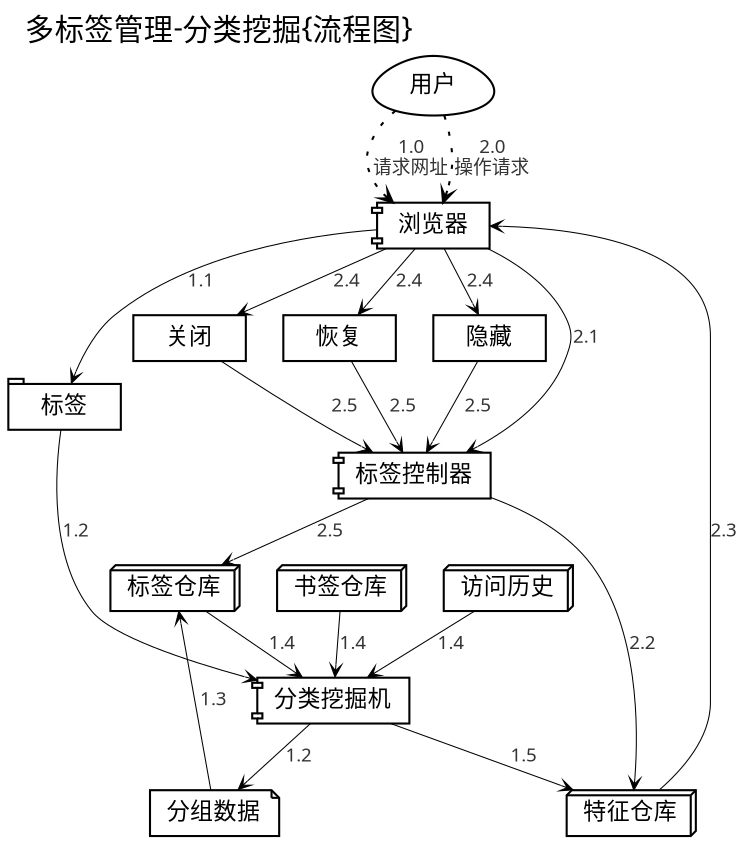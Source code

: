     /*生成命令:
$ dot -Tpng lb-multitab-digger.dot -o lb-multitab-digger.png
 -Tcmapx -o lb-crx-roles.map
    全局设定
    plaintext
{{{#!GraphViz dot
    */

digraph G4Lmultitabdigger {
    /*全局设定*/
    graph [label="多标签管理-分类挖掘{流程图}"
        ,fontsize=14.0
        ,fontname="WenQuanYi Micro Hei"
        ,labeljust="l",labelloc="t",center=1
        ,ranksep=0.3,center=1,ratio=compress
        ,rankdir=TB
        ];

    node[fontsize=11.0,height=0.3
        ,fontname="WenQuanYi Micro Hei"
        ,shape=component 
        ];

    edge [fontsize=9.0,fontcolor="#333333"
        ,fontname="WenQuanYi Micro Hei"
        ,arrowsize=0.6,arrowhead=vee,arrowtail=none
        ,style="setlinewidth(0.5)"
        ];
/*
    src [label="源码",shape=ellipse,style="filled,dashed,setlinewidth(5)"
        ,color="#333333",fillcolor=dimgray
        ,URL="http://code.google.com/p/zoomquiet/source/browse/dot/obp/csdndr1-km.dot?repo=tangle"];
    /*图元声明
    start       [label="流程开始/结束",shape=point];
    end         [label="",shape=doublecircle,fillcolor=red];

    box         [label="实体/对象",shape=box];
    ellipse     [label="行动/节点",shape=ellipse];
    egg         [label="用户/人物",shape=egg];
    plaintext   [label="状态/属性",shape=plaintext,fillcolor=whitesmoke];
    diamond     [label="判别",shape=diamond];
    note        [label="注释",shape=note];
    tab         [label="目录/模块",shape=tab];
    db          [label="数据库",shape=box3d];
    component   [label="主机/组件",shape=component];
  ,style="rounded,dotted"];
    url [label="网址",shape=note];
    act [label="操作",shape=note];
*/

    USER [label="用户",shape=egg];
        close [label="关闭",shape=box];
        revert [label="恢复",shape=box];
        hide [label="隐藏",shape=box];

    browser [label="浏览器"];

    TAB [label="标签",shape=tab];

    tabStore [label="标签仓库",shape=box3d];
    bmStore [label="书签仓库",shape=box3d];
    hisStore [label="访问历史",shape=box3d];
    tagStore [label="特征仓库",shape=box3d];

    reTAB [label="分类挖掘机",shape=component];
        groups [label="分组数据",shape=note];
    doTAB [label="标签控制器",shape=component];


    /*图例关系
    */
    USER->browser  [label="1.0\n请求网址",style="dotted"];
    browser->TAB   [label="1.1"];
        TAB->reTAB->groups [label="1.2"];
        groups->tabStore [label="1.3"];
        {tabStore bmStore hisStore}->reTAB [label="1.4"];
        reTAB->tagStore [label="1.5"];
        
    USER->browser [label="2.0\n操作请求",style="dotted"];
    browser->doTAB [label="2.1"];
        doTAB->tagStore [label="2.2"];
        tagStore->browser [label="2.3"];
        browser->{close revert hide} [label="2.4"];
        {close revert hide}->doTAB->tabStore [label="2.5"];

/*
    { rank=same; AC    srvAC; }
    { rank=same; COMM    commander; }
    { rank=same; DONE   uriStore; }

    AC[label="认证准备",shape=plaintext];
    COMM[label="推荐阶段",shape=plaintext];
    DONE[label="完成阶段",shape=plaintext];
    AC->COMM->DONE;
*/
    edge [style=invis];

}

